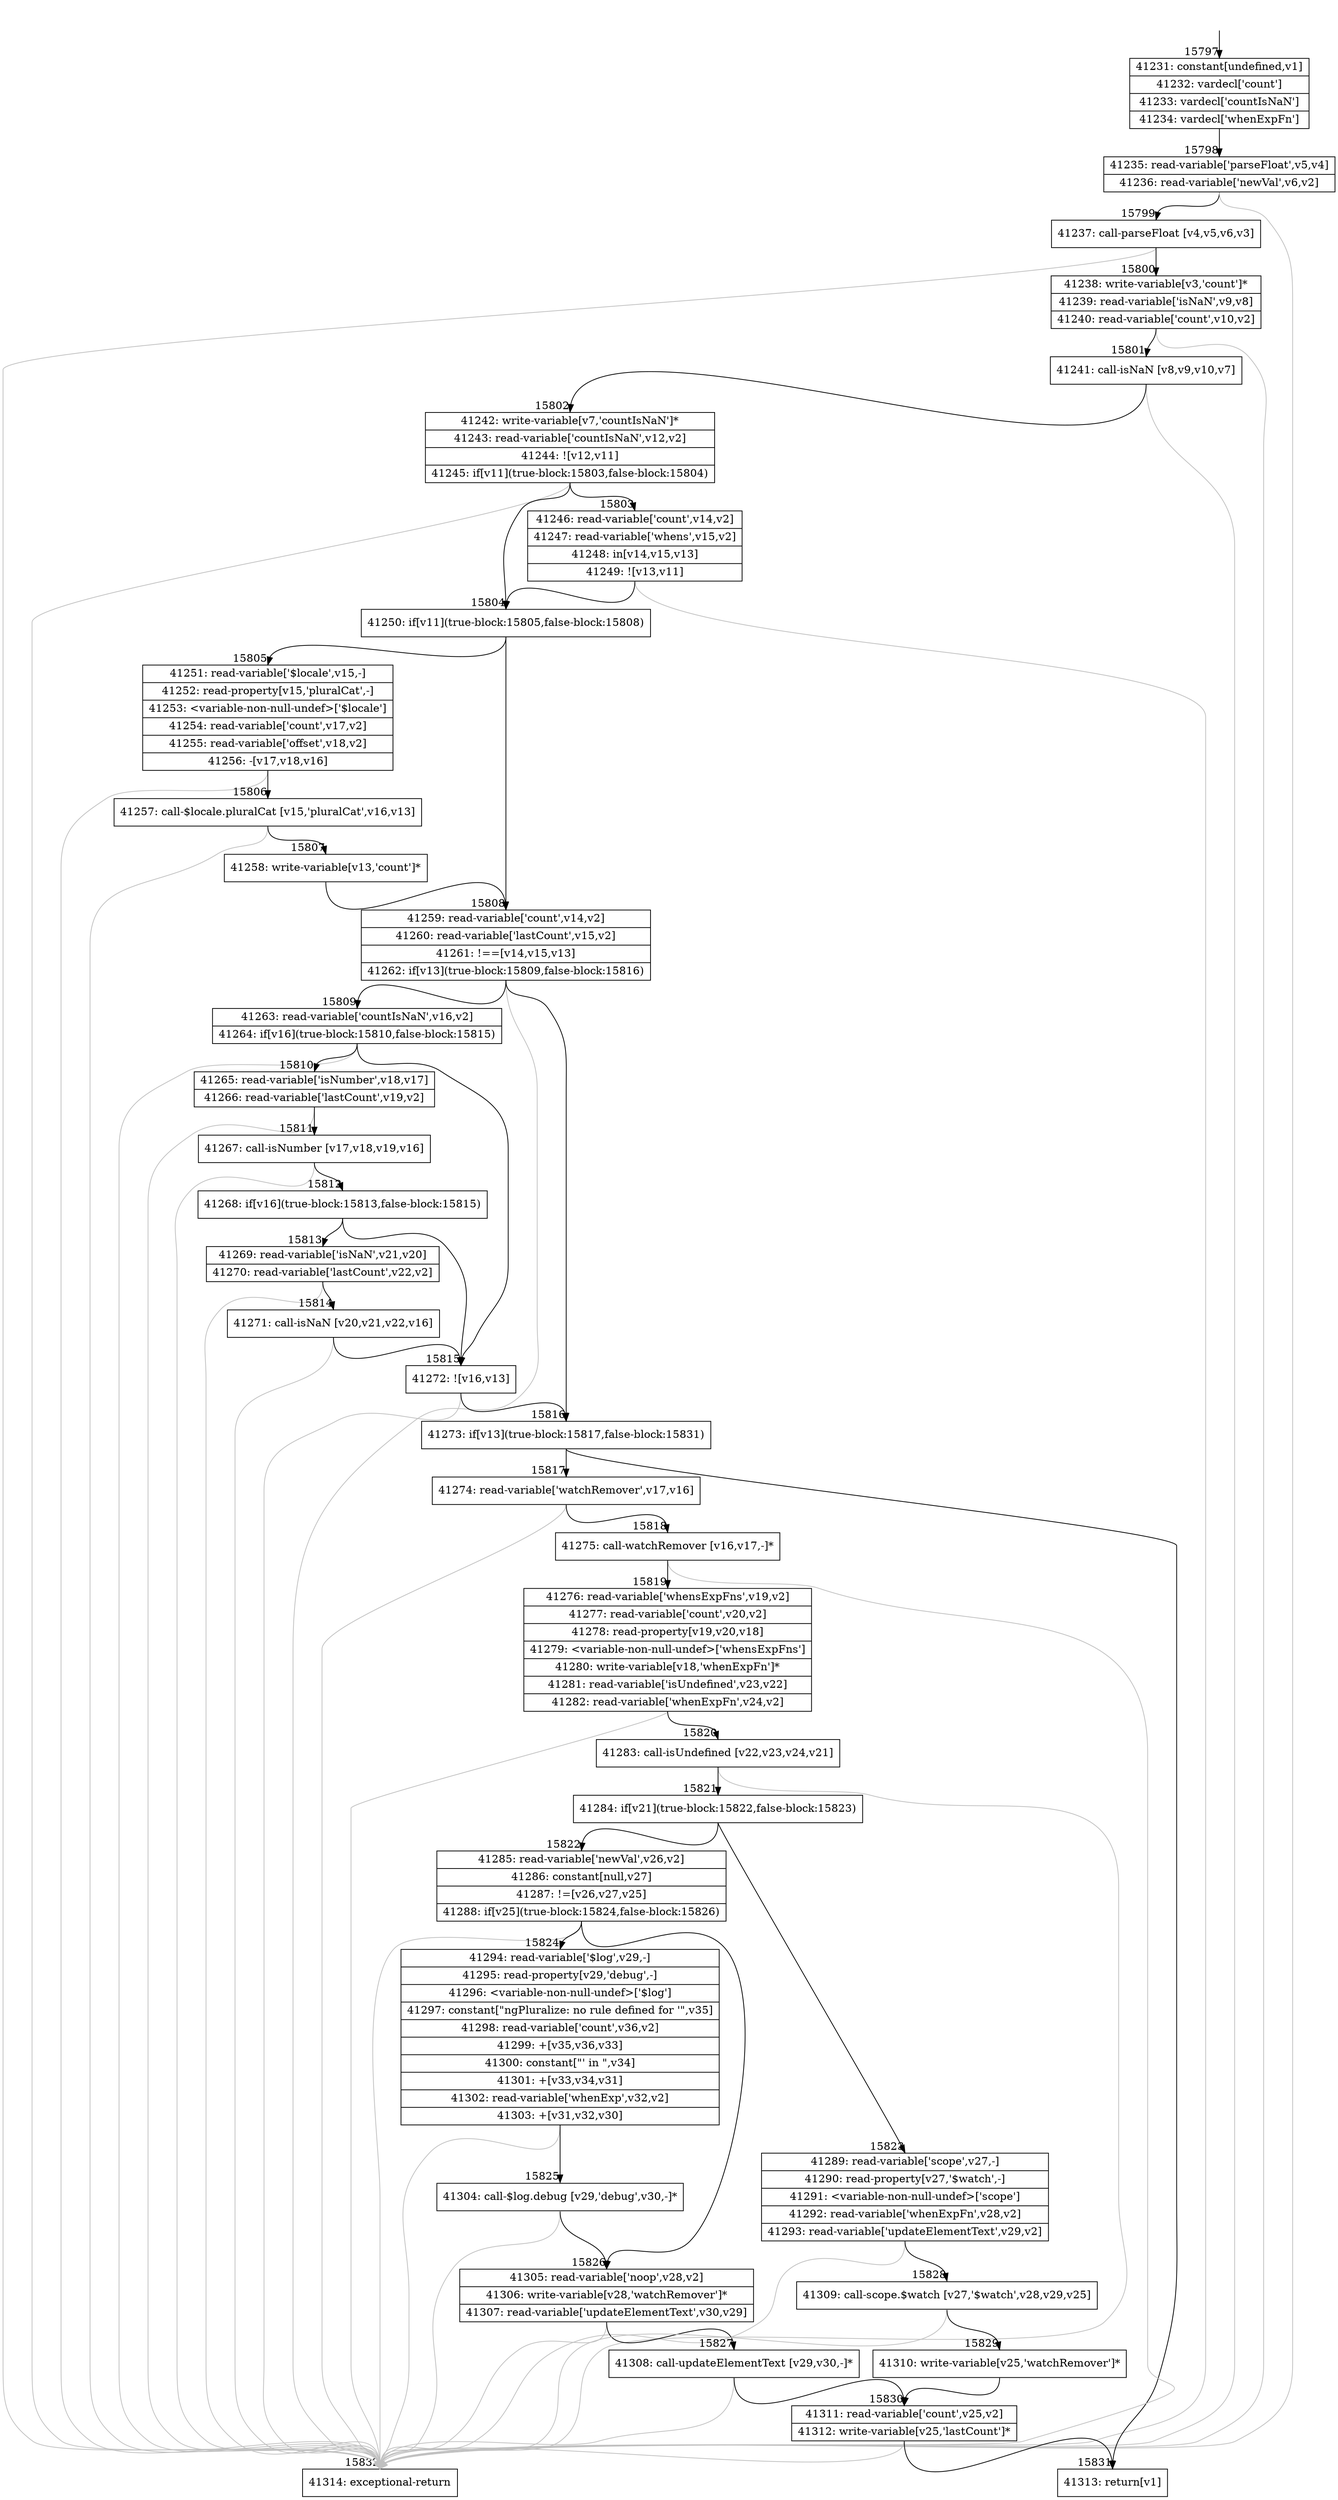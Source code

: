 digraph {
rankdir="TD"
BB_entry1270[shape=none,label=""];
BB_entry1270 -> BB15797 [tailport=s, headport=n, headlabel="    15797"]
BB15797 [shape=record label="{41231: constant[undefined,v1]|41232: vardecl['count']|41233: vardecl['countIsNaN']|41234: vardecl['whenExpFn']}" ] 
BB15797 -> BB15798 [tailport=s, headport=n, headlabel="      15798"]
BB15798 [shape=record label="{41235: read-variable['parseFloat',v5,v4]|41236: read-variable['newVal',v6,v2]}" ] 
BB15798 -> BB15799 [tailport=s, headport=n, headlabel="      15799"]
BB15798 -> BB15832 [tailport=s, headport=n, color=gray, headlabel="      15832"]
BB15799 [shape=record label="{41237: call-parseFloat [v4,v5,v6,v3]}" ] 
BB15799 -> BB15800 [tailport=s, headport=n, headlabel="      15800"]
BB15799 -> BB15832 [tailport=s, headport=n, color=gray]
BB15800 [shape=record label="{41238: write-variable[v3,'count']*|41239: read-variable['isNaN',v9,v8]|41240: read-variable['count',v10,v2]}" ] 
BB15800 -> BB15801 [tailport=s, headport=n, headlabel="      15801"]
BB15800 -> BB15832 [tailport=s, headport=n, color=gray]
BB15801 [shape=record label="{41241: call-isNaN [v8,v9,v10,v7]}" ] 
BB15801 -> BB15802 [tailport=s, headport=n, headlabel="      15802"]
BB15801 -> BB15832 [tailport=s, headport=n, color=gray]
BB15802 [shape=record label="{41242: write-variable[v7,'countIsNaN']*|41243: read-variable['countIsNaN',v12,v2]|41244: ![v12,v11]|41245: if[v11](true-block:15803,false-block:15804)}" ] 
BB15802 -> BB15804 [tailport=s, headport=n, headlabel="      15804"]
BB15802 -> BB15803 [tailport=s, headport=n, headlabel="      15803"]
BB15802 -> BB15832 [tailport=s, headport=n, color=gray]
BB15803 [shape=record label="{41246: read-variable['count',v14,v2]|41247: read-variable['whens',v15,v2]|41248: in[v14,v15,v13]|41249: ![v13,v11]}" ] 
BB15803 -> BB15804 [tailport=s, headport=n]
BB15803 -> BB15832 [tailport=s, headport=n, color=gray]
BB15804 [shape=record label="{41250: if[v11](true-block:15805,false-block:15808)}" ] 
BB15804 -> BB15805 [tailport=s, headport=n, headlabel="      15805"]
BB15804 -> BB15808 [tailport=s, headport=n, headlabel="      15808"]
BB15805 [shape=record label="{41251: read-variable['$locale',v15,-]|41252: read-property[v15,'pluralCat',-]|41253: \<variable-non-null-undef\>['$locale']|41254: read-variable['count',v17,v2]|41255: read-variable['offset',v18,v2]|41256: -[v17,v18,v16]}" ] 
BB15805 -> BB15806 [tailport=s, headport=n, headlabel="      15806"]
BB15805 -> BB15832 [tailport=s, headport=n, color=gray]
BB15806 [shape=record label="{41257: call-$locale.pluralCat [v15,'pluralCat',v16,v13]}" ] 
BB15806 -> BB15807 [tailport=s, headport=n, headlabel="      15807"]
BB15806 -> BB15832 [tailport=s, headport=n, color=gray]
BB15807 [shape=record label="{41258: write-variable[v13,'count']*}" ] 
BB15807 -> BB15808 [tailport=s, headport=n]
BB15808 [shape=record label="{41259: read-variable['count',v14,v2]|41260: read-variable['lastCount',v15,v2]|41261: !==[v14,v15,v13]|41262: if[v13](true-block:15809,false-block:15816)}" ] 
BB15808 -> BB15816 [tailport=s, headport=n, headlabel="      15816"]
BB15808 -> BB15809 [tailport=s, headport=n, headlabel="      15809"]
BB15808 -> BB15832 [tailport=s, headport=n, color=gray]
BB15809 [shape=record label="{41263: read-variable['countIsNaN',v16,v2]|41264: if[v16](true-block:15810,false-block:15815)}" ] 
BB15809 -> BB15815 [tailport=s, headport=n, headlabel="      15815"]
BB15809 -> BB15810 [tailport=s, headport=n, headlabel="      15810"]
BB15809 -> BB15832 [tailport=s, headport=n, color=gray]
BB15810 [shape=record label="{41265: read-variable['isNumber',v18,v17]|41266: read-variable['lastCount',v19,v2]}" ] 
BB15810 -> BB15811 [tailport=s, headport=n, headlabel="      15811"]
BB15810 -> BB15832 [tailport=s, headport=n, color=gray]
BB15811 [shape=record label="{41267: call-isNumber [v17,v18,v19,v16]}" ] 
BB15811 -> BB15812 [tailport=s, headport=n, headlabel="      15812"]
BB15811 -> BB15832 [tailport=s, headport=n, color=gray]
BB15812 [shape=record label="{41268: if[v16](true-block:15813,false-block:15815)}" ] 
BB15812 -> BB15815 [tailport=s, headport=n]
BB15812 -> BB15813 [tailport=s, headport=n, headlabel="      15813"]
BB15813 [shape=record label="{41269: read-variable['isNaN',v21,v20]|41270: read-variable['lastCount',v22,v2]}" ] 
BB15813 -> BB15814 [tailport=s, headport=n, headlabel="      15814"]
BB15813 -> BB15832 [tailport=s, headport=n, color=gray]
BB15814 [shape=record label="{41271: call-isNaN [v20,v21,v22,v16]}" ] 
BB15814 -> BB15815 [tailport=s, headport=n]
BB15814 -> BB15832 [tailport=s, headport=n, color=gray]
BB15815 [shape=record label="{41272: ![v16,v13]}" ] 
BB15815 -> BB15816 [tailport=s, headport=n]
BB15815 -> BB15832 [tailport=s, headport=n, color=gray]
BB15816 [shape=record label="{41273: if[v13](true-block:15817,false-block:15831)}" ] 
BB15816 -> BB15817 [tailport=s, headport=n, headlabel="      15817"]
BB15816 -> BB15831 [tailport=s, headport=n, headlabel="      15831"]
BB15817 [shape=record label="{41274: read-variable['watchRemover',v17,v16]}" ] 
BB15817 -> BB15818 [tailport=s, headport=n, headlabel="      15818"]
BB15817 -> BB15832 [tailport=s, headport=n, color=gray]
BB15818 [shape=record label="{41275: call-watchRemover [v16,v17,-]*}" ] 
BB15818 -> BB15819 [tailport=s, headport=n, headlabel="      15819"]
BB15818 -> BB15832 [tailport=s, headport=n, color=gray]
BB15819 [shape=record label="{41276: read-variable['whensExpFns',v19,v2]|41277: read-variable['count',v20,v2]|41278: read-property[v19,v20,v18]|41279: \<variable-non-null-undef\>['whensExpFns']|41280: write-variable[v18,'whenExpFn']*|41281: read-variable['isUndefined',v23,v22]|41282: read-variable['whenExpFn',v24,v2]}" ] 
BB15819 -> BB15820 [tailport=s, headport=n, headlabel="      15820"]
BB15819 -> BB15832 [tailport=s, headport=n, color=gray]
BB15820 [shape=record label="{41283: call-isUndefined [v22,v23,v24,v21]}" ] 
BB15820 -> BB15821 [tailport=s, headport=n, headlabel="      15821"]
BB15820 -> BB15832 [tailport=s, headport=n, color=gray]
BB15821 [shape=record label="{41284: if[v21](true-block:15822,false-block:15823)}" ] 
BB15821 -> BB15822 [tailport=s, headport=n, headlabel="      15822"]
BB15821 -> BB15823 [tailport=s, headport=n, headlabel="      15823"]
BB15822 [shape=record label="{41285: read-variable['newVal',v26,v2]|41286: constant[null,v27]|41287: !=[v26,v27,v25]|41288: if[v25](true-block:15824,false-block:15826)}" ] 
BB15822 -> BB15824 [tailport=s, headport=n, headlabel="      15824"]
BB15822 -> BB15826 [tailport=s, headport=n, headlabel="      15826"]
BB15822 -> BB15832 [tailport=s, headport=n, color=gray]
BB15823 [shape=record label="{41289: read-variable['scope',v27,-]|41290: read-property[v27,'$watch',-]|41291: \<variable-non-null-undef\>['scope']|41292: read-variable['whenExpFn',v28,v2]|41293: read-variable['updateElementText',v29,v2]}" ] 
BB15823 -> BB15828 [tailport=s, headport=n, headlabel="      15828"]
BB15823 -> BB15832 [tailport=s, headport=n, color=gray]
BB15824 [shape=record label="{41294: read-variable['$log',v29,-]|41295: read-property[v29,'debug',-]|41296: \<variable-non-null-undef\>['$log']|41297: constant[\"ngPluralize: no rule defined for '\",v35]|41298: read-variable['count',v36,v2]|41299: +[v35,v36,v33]|41300: constant[\"' in \",v34]|41301: +[v33,v34,v31]|41302: read-variable['whenExp',v32,v2]|41303: +[v31,v32,v30]}" ] 
BB15824 -> BB15825 [tailport=s, headport=n, headlabel="      15825"]
BB15824 -> BB15832 [tailport=s, headport=n, color=gray]
BB15825 [shape=record label="{41304: call-$log.debug [v29,'debug',v30,-]*}" ] 
BB15825 -> BB15826 [tailport=s, headport=n]
BB15825 -> BB15832 [tailport=s, headport=n, color=gray]
BB15826 [shape=record label="{41305: read-variable['noop',v28,v2]|41306: write-variable[v28,'watchRemover']*|41307: read-variable['updateElementText',v30,v29]}" ] 
BB15826 -> BB15827 [tailport=s, headport=n, headlabel="      15827"]
BB15826 -> BB15832 [tailport=s, headport=n, color=gray]
BB15827 [shape=record label="{41308: call-updateElementText [v29,v30,-]*}" ] 
BB15827 -> BB15830 [tailport=s, headport=n, headlabel="      15830"]
BB15827 -> BB15832 [tailport=s, headport=n, color=gray]
BB15828 [shape=record label="{41309: call-scope.$watch [v27,'$watch',v28,v29,v25]}" ] 
BB15828 -> BB15829 [tailport=s, headport=n, headlabel="      15829"]
BB15828 -> BB15832 [tailport=s, headport=n, color=gray]
BB15829 [shape=record label="{41310: write-variable[v25,'watchRemover']*}" ] 
BB15829 -> BB15830 [tailport=s, headport=n]
BB15830 [shape=record label="{41311: read-variable['count',v25,v2]|41312: write-variable[v25,'lastCount']*}" ] 
BB15830 -> BB15831 [tailport=s, headport=n]
BB15830 -> BB15832 [tailport=s, headport=n, color=gray]
BB15831 [shape=record label="{41313: return[v1]}" ] 
BB15832 [shape=record label="{41314: exceptional-return}" ] 
//#$~ 26680
}
